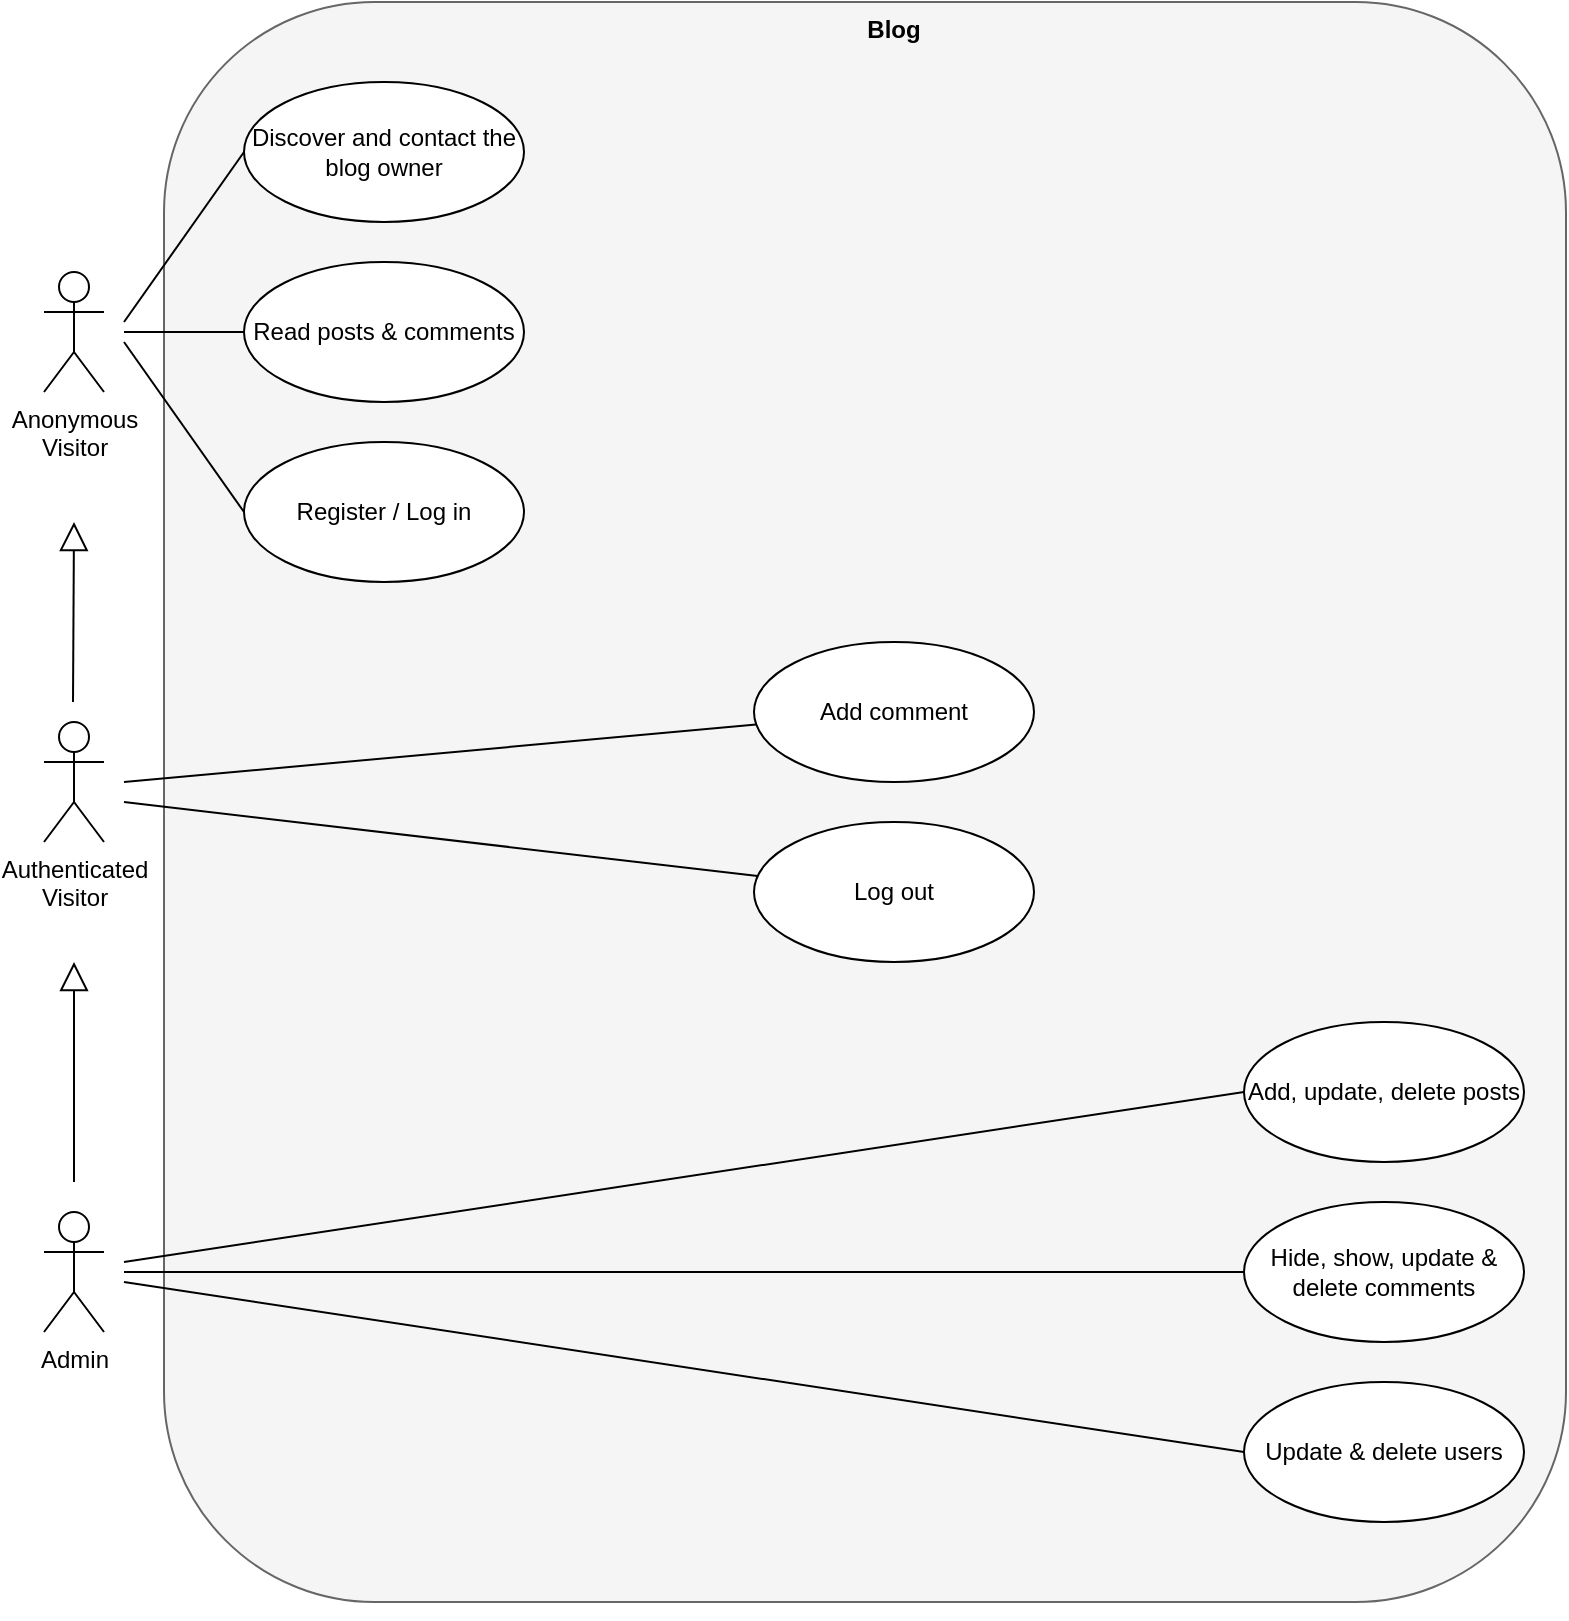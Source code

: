 <mxfile version="14.9.6" type="device"><diagram id="-3qLg2mxq1VzvkCdN3dX" name="Page-1"><mxGraphModel dx="1425" dy="1358" grid="1" gridSize="10" guides="1" tooltips="1" connect="1" arrows="1" fold="1" page="1" pageScale="1" pageWidth="827" pageHeight="1169" math="0" shadow="0"><root><mxCell id="0"/><mxCell id="1" parent="0"/><mxCell id="TM8V087BsLHKjeqa2qhs-1" value="" style="rounded=1;whiteSpace=wrap;html=1;fillColor=#f5f5f5;strokeColor=#666666;fontColor=#333333;" parent="1" vertex="1"><mxGeometry x="100" y="170" width="701" height="800" as="geometry"/></mxCell><mxCell id="TM8V087BsLHKjeqa2qhs-2" value="Anonymous&lt;br&gt;Visitor" style="shape=umlActor;verticalLabelPosition=bottom;verticalAlign=top;html=1;" parent="1" vertex="1"><mxGeometry x="40" y="305" width="30" height="60" as="geometry"/></mxCell><mxCell id="TM8V087BsLHKjeqa2qhs-3" value="Blog" style="text;align=center;fontStyle=1;verticalAlign=middle;spacingLeft=3;spacingRight=3;strokeColor=none;rotatable=0;points=[[0,0.5],[1,0.5]];portConstraint=eastwest;" parent="1" vertex="1"><mxGeometry x="425" y="170" width="80" height="26" as="geometry"/></mxCell><mxCell id="TM8V087BsLHKjeqa2qhs-4" style="edgeStyle=orthogonalEdgeStyle;rounded=0;orthogonalLoop=1;jettySize=auto;html=1;exitX=0.5;exitY=1;exitDx=0;exitDy=0;" parent="1" source="TM8V087BsLHKjeqa2qhs-1" target="TM8V087BsLHKjeqa2qhs-1" edge="1"><mxGeometry relative="1" as="geometry"/></mxCell><mxCell id="TM8V087BsLHKjeqa2qhs-5" value="Discover and contact the blog owner" style="ellipse;whiteSpace=wrap;html=1;" parent="1" vertex="1"><mxGeometry x="140" y="210" width="140" height="70" as="geometry"/></mxCell><mxCell id="TM8V087BsLHKjeqa2qhs-15" value="" style="endArrow=none;html=1;entryX=0;entryY=0.5;entryDx=0;entryDy=0;" parent="1" target="TM8V087BsLHKjeqa2qhs-5" edge="1"><mxGeometry width="50" height="50" relative="1" as="geometry"><mxPoint x="80" y="330" as="sourcePoint"/><mxPoint x="130" y="540" as="targetPoint"/></mxGeometry></mxCell><mxCell id="TM8V087BsLHKjeqa2qhs-16" value="Read posts &amp;amp; comments" style="ellipse;whiteSpace=wrap;html=1;" parent="1" vertex="1"><mxGeometry x="140" y="300" width="140" height="70" as="geometry"/></mxCell><mxCell id="TM8V087BsLHKjeqa2qhs-28" value="" style="endArrow=none;html=1;exitX=0;exitY=0.5;exitDx=0;exitDy=0;" parent="1" source="TM8V087BsLHKjeqa2qhs-16" edge="1"><mxGeometry width="50" height="50" relative="1" as="geometry"><mxPoint x="140" y="515" as="sourcePoint"/><mxPoint x="80" y="335" as="targetPoint"/></mxGeometry></mxCell><mxCell id="N5P-WOXpeJYWkE-BOJjJ-2" value="Register / Log in" style="ellipse;whiteSpace=wrap;html=1;" vertex="1" parent="1"><mxGeometry x="140" y="390" width="140" height="70" as="geometry"/></mxCell><mxCell id="N5P-WOXpeJYWkE-BOJjJ-3" value="" style="endArrow=none;html=1;entryX=0;entryY=0.5;entryDx=0;entryDy=0;" edge="1" parent="1" target="N5P-WOXpeJYWkE-BOJjJ-2"><mxGeometry width="50" height="50" relative="1" as="geometry"><mxPoint x="80" y="340" as="sourcePoint"/><mxPoint x="130" y="415" as="targetPoint"/></mxGeometry></mxCell><mxCell id="N5P-WOXpeJYWkE-BOJjJ-5" value="Authenticated&lt;br&gt;Visitor" style="shape=umlActor;verticalLabelPosition=bottom;verticalAlign=top;html=1;" vertex="1" parent="1"><mxGeometry x="40" y="530" width="30" height="60" as="geometry"/></mxCell><mxCell id="N5P-WOXpeJYWkE-BOJjJ-6" value="" style="endArrow=block;endFill=0;endSize=12;html=1;" edge="1" parent="1"><mxGeometry width="160" relative="1" as="geometry"><mxPoint x="54.5" y="520" as="sourcePoint"/><mxPoint x="55" y="430" as="targetPoint"/></mxGeometry></mxCell><mxCell id="N5P-WOXpeJYWkE-BOJjJ-8" value="Add comment" style="ellipse;whiteSpace=wrap;html=1;" vertex="1" parent="1"><mxGeometry x="395" y="490" width="140" height="70" as="geometry"/></mxCell><mxCell id="N5P-WOXpeJYWkE-BOJjJ-9" value="" style="endArrow=none;html=1;" edge="1" parent="1" source="N5P-WOXpeJYWkE-BOJjJ-8"><mxGeometry width="50" height="50" relative="1" as="geometry"><mxPoint x="140" y="529.5" as="sourcePoint"/><mxPoint x="80" y="560" as="targetPoint"/></mxGeometry></mxCell><mxCell id="N5P-WOXpeJYWkE-BOJjJ-10" value="Admin" style="shape=umlActor;verticalLabelPosition=bottom;verticalAlign=top;html=1;" vertex="1" parent="1"><mxGeometry x="40" y="775" width="30" height="60" as="geometry"/></mxCell><mxCell id="N5P-WOXpeJYWkE-BOJjJ-11" value="" style="endArrow=block;endFill=0;endSize=12;html=1;" edge="1" parent="1"><mxGeometry width="160" relative="1" as="geometry"><mxPoint x="55" y="760" as="sourcePoint"/><mxPoint x="55" y="650" as="targetPoint"/></mxGeometry></mxCell><mxCell id="N5P-WOXpeJYWkE-BOJjJ-12" value="Add, update, delete posts" style="ellipse;whiteSpace=wrap;html=1;" vertex="1" parent="1"><mxGeometry x="640" y="680" width="140" height="70" as="geometry"/></mxCell><mxCell id="N5P-WOXpeJYWkE-BOJjJ-13" value="" style="endArrow=none;html=1;entryX=0;entryY=0.5;entryDx=0;entryDy=0;" edge="1" parent="1" target="N5P-WOXpeJYWkE-BOJjJ-12"><mxGeometry width="50" height="50" relative="1" as="geometry"><mxPoint x="80" y="800" as="sourcePoint"/><mxPoint x="630" y="1010" as="targetPoint"/></mxGeometry></mxCell><mxCell id="N5P-WOXpeJYWkE-BOJjJ-14" value="Hide, show, update &amp;amp; delete comments" style="ellipse;whiteSpace=wrap;html=1;" vertex="1" parent="1"><mxGeometry x="640" y="770" width="140" height="70" as="geometry"/></mxCell><mxCell id="N5P-WOXpeJYWkE-BOJjJ-15" value="" style="endArrow=none;html=1;exitX=0;exitY=0.5;exitDx=0;exitDy=0;" edge="1" parent="1" source="N5P-WOXpeJYWkE-BOJjJ-14"><mxGeometry width="50" height="50" relative="1" as="geometry"><mxPoint x="640" y="985" as="sourcePoint"/><mxPoint x="80" y="805" as="targetPoint"/></mxGeometry></mxCell><mxCell id="N5P-WOXpeJYWkE-BOJjJ-16" value="Update &amp;amp; delete users" style="ellipse;whiteSpace=wrap;html=1;" vertex="1" parent="1"><mxGeometry x="640" y="860" width="140" height="70" as="geometry"/></mxCell><mxCell id="N5P-WOXpeJYWkE-BOJjJ-17" value="" style="endArrow=none;html=1;entryX=0;entryY=0.5;entryDx=0;entryDy=0;" edge="1" parent="1" target="N5P-WOXpeJYWkE-BOJjJ-16"><mxGeometry width="50" height="50" relative="1" as="geometry"><mxPoint x="80" y="810" as="sourcePoint"/><mxPoint x="630" y="885" as="targetPoint"/></mxGeometry></mxCell><mxCell id="N5P-WOXpeJYWkE-BOJjJ-18" value="Log out" style="ellipse;whiteSpace=wrap;html=1;" vertex="1" parent="1"><mxGeometry x="395" y="580" width="140" height="70" as="geometry"/></mxCell><mxCell id="N5P-WOXpeJYWkE-BOJjJ-19" value="" style="endArrow=none;html=1;" edge="1" parent="1" source="N5P-WOXpeJYWkE-BOJjJ-18"><mxGeometry width="50" height="50" relative="1" as="geometry"><mxPoint x="100" y="649.5" as="sourcePoint"/><mxPoint x="80" y="570" as="targetPoint"/></mxGeometry></mxCell></root></mxGraphModel></diagram></mxfile>